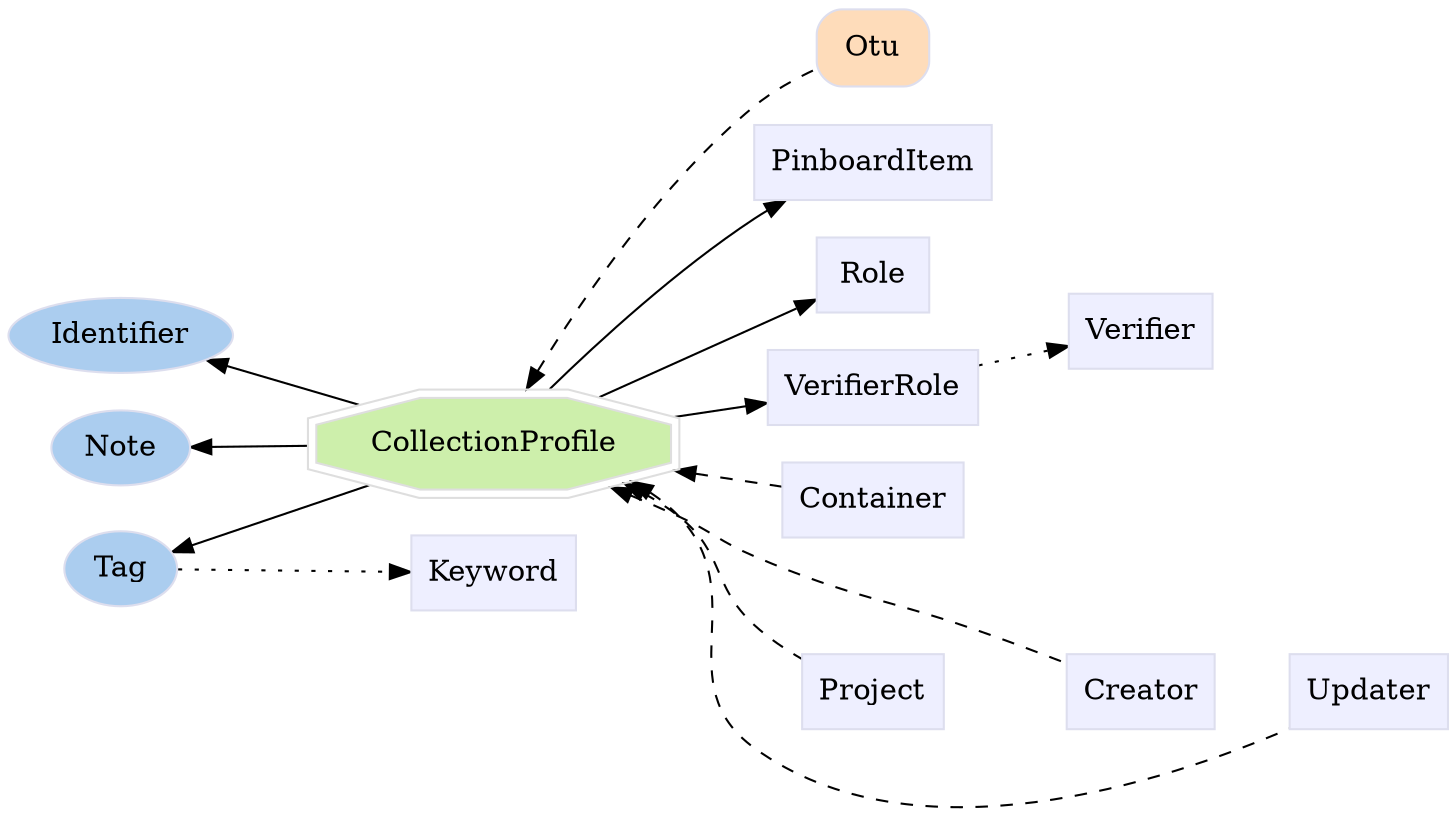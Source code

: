 digraph CollectionProfile {
	graph [bb="0,0,599.15,378.31",
		label="",
		outputorder=edgesfirst,
		rankdir=LR
	];
	node [label="\N"];
	subgraph annotator_cluster {
		graph [rank=min];
		Identifier	[color="#dddeee",
			fillcolor="#abcdef",
			group=annotator,
			height=0.5,
			href="/develop/Data/models.html#identifier",
			label=Identifier,
			pos="42.896,222.81",
			shape=oval,
			style=filled,
			target=_top,
			width=1.1916];
		Tag	[color="#dddeee",
			fillcolor="#abcdef",
			group=annotator,
			height=0.5,
			href="/develop/Data/models.html#tag",
			label=Tag,
			pos="42.896,113.81",
			shape=oval,
			style=filled,
			target=_top,
			width=0.75];
		Note	[color="#dddeee",
			fillcolor="#abcdef",
			group=annotator,
			height=0.5,
			href="/develop/Data/models.html#note",
			label=Note,
			pos="42.896,168.81",
			shape=oval,
			style=filled,
			target=_top,
			width=0.77632];
	}
	subgraph core {
		Otu	[color="#dddeee",
			fillcolor="#fedcba",
			group=core,
			height=0.51389,
			href="/develop/Data/models.html#otu",
			label=Otu,
			pos="364.65,359.81",
			shape=Mrecord,
			style=filled,
			target=_top,
			width=0.75];
	}
	subgraph supporting {
		CollectionProfile	[color="#dedede",
			fillcolor="#cdefab",
			group=target,
			height=0.61111,
			href="/develop/Data/models.html#collection-profile",
			label=CollectionProfile,
			pos="202.47,169.81",
			shape=doubleoctagon,
			style=filled,
			target=_top,
			width=2.2411];
		Keyword	[color="#dddeee",
			fillcolor="#eeefff",
			group=supporting,
			height=0.5,
			href="/develop/Data/models.html#keyword",
			label=Keyword,
			pos="202.47,111.81",
			shape=box,
			style=filled,
			target=_top,
			width=0.93056];
		PinboardItem	[color="#dddeee",
			fillcolor="#eeefff",
			group=supporting,
			height=0.5,
			href="/develop/Data/models.html#pinboard-item",
			label=PinboardItem,
			pos="364.65,304.81",
			shape=box,
			style=filled,
			target=_top,
			width=1.2639];
		Role	[color="#dddeee",
			fillcolor="#eeefff",
			group=supporting,
			height=0.5,
			href="/develop/Data/models.html#role",
			label=Role,
			pos="364.65,250.81",
			shape=box,
			style=filled,
			target=_top,
			width=0.75];
		VerifierRole	[color="#dddeee",
			fillcolor="#eeefff",
			group=supporting,
			height=0.5,
			href="/develop/Data/models.html#verifier-role",
			label=VerifierRole,
			pos="364.65,196.81",
			shape=box,
			style=filled,
			target=_top,
			width=1.1528];
		Verifier	[color="#dddeee",
			fillcolor="#eeefff",
			group=supporting,
			height=0.5,
			href="/develop/Data/models.html#verifier",
			label=Verifier,
			pos="474.65,223.81",
			shape=box,
			style=filled,
			target=_top,
			width=0.79167];
		Container	[color="#dddeee",
			fillcolor="#eeefff",
			group=supporting,
			height=0.5,
			href="/develop/Data/models.html#container",
			label=Container,
			pos="364.65,142.81",
			shape=box,
			style=filled,
			target=_top,
			width=0.97222];
		Creator	[color="#dddeee",
			fillcolor="#eeefff",
			group=supporting,
			height=0.5,
			href="/develop/Data/models.html#creator",
			label=Creator,
			pos="474.65,50.812",
			shape=box,
			style=filled,
			target=_top,
			width=0.79167];
		Project	[color="#dddeee",
			fillcolor="#eeefff",
			group=supporting,
			height=0.5,
			href="/develop/Data/models.html#project",
			label=Project,
			pos="364.65,50.812",
			shape=box,
			style=filled,
			target=_top,
			width=0.76389];
		Updater	[color="#dddeee",
			fillcolor="#eeefff",
			group=supporting,
			height=0.5,
			href="/develop/Data/models.html#updater",
			label=Updater,
			pos="569.15,50.812",
			shape=box,
			style=filled,
			target=_top,
			width=0.83333];
	}
	Tag -> Keyword	[pos="e,168.85,112.23 69.917,113.48 94.051,113.18 130.41,112.71 158.79,112.35",
		style=dotted];
	CollectionProfile -> Identifier	[pos="e,76.929,211.7 149.87,187.17 129.34,194.07 106.01,201.92 86.475,208.49"];
	CollectionProfile -> Tag	[pos="e,67.147,122.07 151.41,152.02 127.03,143.36 98.407,133.18 76.826,125.51"];
	CollectionProfile -> Note	[pos="e,70.985,168.98 121.55,169.3 107.44,169.21 93.385,169.13 81.183,169.05"];
	CollectionProfile -> Otu	[dir=back,
		pos="s,215.57,192.05 220.61,200.82 240.9,235.6 277.27,292.3 319.15,331.81 324.6,336.95 331.12,341.67 337.47,345.71",
		style=dashed];
	CollectionProfile -> PinboardItem	[pos="e,332,286.72 224.46,191.93 246.77,214.83 283.67,250.94 319.15,277.81 320.54,278.86 321.97,279.91 323.43,280.94"];
	CollectionProfile -> Role	[pos="e,337.18,237.42 243.48,190.04 269.45,203.17 302.98,220.13 328.03,232.8"];
	CollectionProfile -> VerifierRole	[pos="e,323.1,189.98 276.53,182.13 288.91,184.21 301.52,186.34 313.16,188.3"];
	CollectionProfile -> Container	[dir=back,
		pos="s,276.53,157.5 286.52,155.81 301.73,153.25 316.79,150.71 329.51,148.57",
		style=dashed];
	CollectionProfile -> Creator	[dir=back,
		pos="s,253.44,152.12 262.87,148.21 269.8,145.25 276.69,142.09 283.15,138.81 300.08,130.22 302.33,124.61 319.15,115.81 357.99,95.493 369.76,\
94.831 410.15,77.812 421.86,72.881 434.75,67.404 445.85,62.679",
		style=dashed];
	CollectionProfile -> Project	[dir=back,
		pos="s,259.12,153.42 268.22,148.81 273.52,145.86 278.59,142.54 283.15,138.81 306.06,120.09 298.78,104.27 319.15,82.812 324.39,77.29 330.71,\
72.095 336.91,67.561",
		style=dashed];
	CollectionProfile -> Updater	[dir=back,
		pos="s,262.19,154.15 271.03,148.96 275.46,146.01 279.57,142.64 283.15,138.81 319.72,99.682 276,55.525 319.15,23.812 385.2,-24.723 488.99,\
12.856 539.13,36.047",
		style=dashed];
	Role -> Verifier	[pos="e,445.86,230.76 391.8,244.28 405.09,240.95 421.48,236.86 436.09,233.2",
		style=invis];
	VerifierRole -> Verifier	[pos="e,446.02,216.9 406.18,206.94 416.04,209.41 426.54,212.03 436.25,214.46",
		style=dotted];
	Creator -> Updater	[pos="e,538.99,50.812 503.16,50.812 511.18,50.812 520.12,50.812 528.73,50.812",
		style=invis];
	Project -> Creator	[pos="e,446.14,50.812 392.35,50.812 405.52,50.812 421.63,50.812 436.02,50.812",
		style=invis];
}
